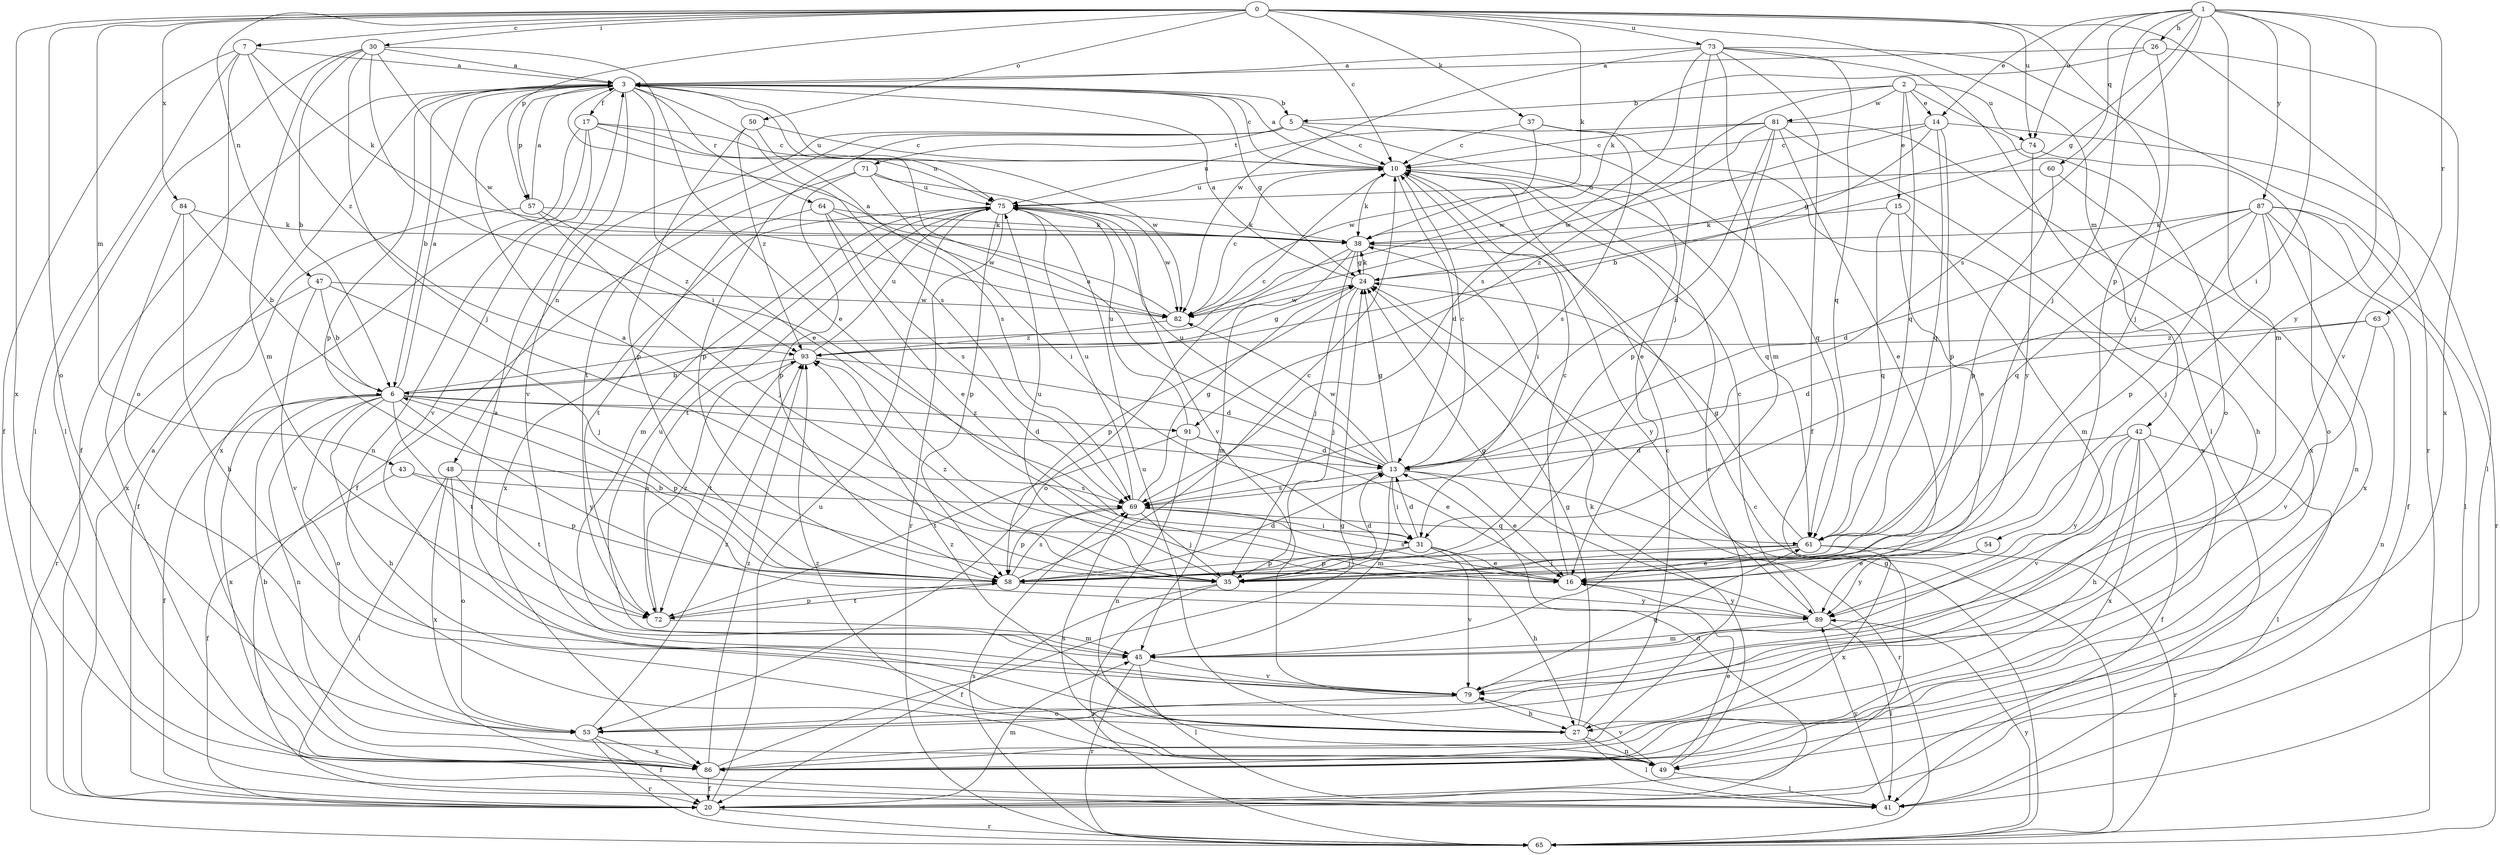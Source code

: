 strict digraph  {
0;
1;
2;
3;
5;
6;
7;
10;
13;
14;
15;
16;
17;
20;
24;
26;
27;
30;
31;
35;
37;
38;
41;
42;
43;
45;
47;
48;
49;
50;
53;
54;
57;
58;
60;
61;
63;
64;
65;
69;
71;
72;
73;
74;
75;
79;
81;
82;
84;
86;
87;
89;
91;
93;
0 -> 7  [label=c];
0 -> 10  [label=c];
0 -> 30  [label=i];
0 -> 37  [label=k];
0 -> 38  [label=k];
0 -> 42  [label=m];
0 -> 43  [label=m];
0 -> 47  [label=n];
0 -> 50  [label=o];
0 -> 53  [label=o];
0 -> 54  [label=p];
0 -> 57  [label=p];
0 -> 73  [label=u];
0 -> 74  [label=u];
0 -> 79  [label=v];
0 -> 84  [label=x];
0 -> 86  [label=x];
1 -> 14  [label=e];
1 -> 24  [label=g];
1 -> 26  [label=h];
1 -> 31  [label=i];
1 -> 35  [label=j];
1 -> 45  [label=m];
1 -> 60  [label=q];
1 -> 63  [label=r];
1 -> 69  [label=s];
1 -> 74  [label=u];
1 -> 87  [label=y];
1 -> 89  [label=y];
2 -> 5  [label=b];
2 -> 14  [label=e];
2 -> 15  [label=e];
2 -> 53  [label=o];
2 -> 61  [label=q];
2 -> 74  [label=u];
2 -> 81  [label=w];
2 -> 91  [label=z];
3 -> 5  [label=b];
3 -> 6  [label=b];
3 -> 10  [label=c];
3 -> 16  [label=e];
3 -> 17  [label=f];
3 -> 20  [label=f];
3 -> 24  [label=g];
3 -> 57  [label=p];
3 -> 58  [label=p];
3 -> 64  [label=r];
3 -> 69  [label=s];
3 -> 75  [label=u];
3 -> 79  [label=v];
5 -> 10  [label=c];
5 -> 16  [label=e];
5 -> 48  [label=n];
5 -> 58  [label=p];
5 -> 61  [label=q];
5 -> 71  [label=t];
5 -> 72  [label=t];
6 -> 3  [label=a];
6 -> 10  [label=c];
6 -> 13  [label=d];
6 -> 20  [label=f];
6 -> 27  [label=h];
6 -> 49  [label=n];
6 -> 53  [label=o];
6 -> 58  [label=p];
6 -> 72  [label=t];
6 -> 86  [label=x];
6 -> 89  [label=y];
6 -> 91  [label=z];
7 -> 3  [label=a];
7 -> 20  [label=f];
7 -> 38  [label=k];
7 -> 41  [label=l];
7 -> 53  [label=o];
7 -> 93  [label=z];
10 -> 3  [label=a];
10 -> 13  [label=d];
10 -> 31  [label=i];
10 -> 38  [label=k];
10 -> 61  [label=q];
10 -> 75  [label=u];
13 -> 3  [label=a];
13 -> 10  [label=c];
13 -> 16  [label=e];
13 -> 24  [label=g];
13 -> 31  [label=i];
13 -> 45  [label=m];
13 -> 65  [label=r];
13 -> 69  [label=s];
13 -> 75  [label=u];
13 -> 82  [label=w];
14 -> 6  [label=b];
14 -> 10  [label=c];
14 -> 41  [label=l];
14 -> 58  [label=p];
14 -> 61  [label=q];
14 -> 82  [label=w];
15 -> 16  [label=e];
15 -> 38  [label=k];
15 -> 45  [label=m];
15 -> 61  [label=q];
16 -> 10  [label=c];
16 -> 69  [label=s];
16 -> 89  [label=y];
17 -> 10  [label=c];
17 -> 49  [label=n];
17 -> 75  [label=u];
17 -> 79  [label=v];
17 -> 82  [label=w];
17 -> 86  [label=x];
20 -> 3  [label=a];
20 -> 13  [label=d];
20 -> 45  [label=m];
20 -> 65  [label=r];
20 -> 75  [label=u];
24 -> 3  [label=a];
24 -> 35  [label=j];
24 -> 38  [label=k];
24 -> 58  [label=p];
24 -> 82  [label=w];
26 -> 3  [label=a];
26 -> 35  [label=j];
26 -> 38  [label=k];
26 -> 86  [label=x];
27 -> 3  [label=a];
27 -> 10  [label=c];
27 -> 24  [label=g];
27 -> 41  [label=l];
27 -> 49  [label=n];
27 -> 75  [label=u];
27 -> 93  [label=z];
30 -> 3  [label=a];
30 -> 6  [label=b];
30 -> 16  [label=e];
30 -> 31  [label=i];
30 -> 35  [label=j];
30 -> 41  [label=l];
30 -> 45  [label=m];
30 -> 82  [label=w];
31 -> 13  [label=d];
31 -> 16  [label=e];
31 -> 27  [label=h];
31 -> 35  [label=j];
31 -> 58  [label=p];
31 -> 79  [label=v];
35 -> 3  [label=a];
35 -> 13  [label=d];
35 -> 20  [label=f];
35 -> 65  [label=r];
35 -> 75  [label=u];
35 -> 93  [label=z];
37 -> 10  [label=c];
37 -> 69  [label=s];
37 -> 82  [label=w];
37 -> 86  [label=x];
38 -> 24  [label=g];
38 -> 35  [label=j];
38 -> 45  [label=m];
38 -> 53  [label=o];
38 -> 89  [label=y];
41 -> 89  [label=y];
42 -> 13  [label=d];
42 -> 20  [label=f];
42 -> 27  [label=h];
42 -> 41  [label=l];
42 -> 79  [label=v];
42 -> 86  [label=x];
42 -> 89  [label=y];
43 -> 20  [label=f];
43 -> 58  [label=p];
43 -> 69  [label=s];
45 -> 41  [label=l];
45 -> 65  [label=r];
45 -> 75  [label=u];
45 -> 79  [label=v];
47 -> 6  [label=b];
47 -> 35  [label=j];
47 -> 65  [label=r];
47 -> 79  [label=v];
47 -> 82  [label=w];
48 -> 41  [label=l];
48 -> 53  [label=o];
48 -> 69  [label=s];
48 -> 72  [label=t];
48 -> 86  [label=x];
49 -> 16  [label=e];
49 -> 38  [label=k];
49 -> 41  [label=l];
49 -> 69  [label=s];
49 -> 79  [label=v];
49 -> 93  [label=z];
50 -> 10  [label=c];
50 -> 58  [label=p];
50 -> 69  [label=s];
50 -> 93  [label=z];
53 -> 20  [label=f];
53 -> 65  [label=r];
53 -> 86  [label=x];
53 -> 93  [label=z];
54 -> 16  [label=e];
54 -> 89  [label=y];
57 -> 3  [label=a];
57 -> 20  [label=f];
57 -> 35  [label=j];
57 -> 38  [label=k];
57 -> 93  [label=z];
58 -> 6  [label=b];
58 -> 10  [label=c];
58 -> 13  [label=d];
58 -> 69  [label=s];
58 -> 72  [label=t];
58 -> 89  [label=y];
60 -> 49  [label=n];
60 -> 58  [label=p];
60 -> 75  [label=u];
61 -> 16  [label=e];
61 -> 24  [label=g];
61 -> 35  [label=j];
61 -> 58  [label=p];
61 -> 65  [label=r];
61 -> 86  [label=x];
63 -> 13  [label=d];
63 -> 49  [label=n];
63 -> 79  [label=v];
63 -> 93  [label=z];
64 -> 16  [label=e];
64 -> 38  [label=k];
64 -> 69  [label=s];
64 -> 72  [label=t];
64 -> 82  [label=w];
65 -> 10  [label=c];
65 -> 24  [label=g];
65 -> 69  [label=s];
65 -> 89  [label=y];
69 -> 24  [label=g];
69 -> 31  [label=i];
69 -> 35  [label=j];
69 -> 58  [label=p];
69 -> 61  [label=q];
69 -> 75  [label=u];
71 -> 20  [label=f];
71 -> 31  [label=i];
71 -> 58  [label=p];
71 -> 75  [label=u];
71 -> 79  [label=v];
72 -> 45  [label=m];
72 -> 58  [label=p];
72 -> 93  [label=z];
73 -> 3  [label=a];
73 -> 20  [label=f];
73 -> 35  [label=j];
73 -> 41  [label=l];
73 -> 45  [label=m];
73 -> 61  [label=q];
73 -> 65  [label=r];
73 -> 69  [label=s];
73 -> 82  [label=w];
74 -> 24  [label=g];
74 -> 53  [label=o];
74 -> 89  [label=y];
75 -> 38  [label=k];
75 -> 45  [label=m];
75 -> 58  [label=p];
75 -> 65  [label=r];
75 -> 72  [label=t];
75 -> 82  [label=w];
75 -> 86  [label=x];
79 -> 27  [label=h];
79 -> 53  [label=o];
79 -> 61  [label=q];
81 -> 10  [label=c];
81 -> 13  [label=d];
81 -> 16  [label=e];
81 -> 27  [label=h];
81 -> 58  [label=p];
81 -> 75  [label=u];
81 -> 82  [label=w];
81 -> 86  [label=x];
82 -> 3  [label=a];
82 -> 10  [label=c];
82 -> 93  [label=z];
84 -> 6  [label=b];
84 -> 27  [label=h];
84 -> 38  [label=k];
84 -> 86  [label=x];
86 -> 6  [label=b];
86 -> 10  [label=c];
86 -> 20  [label=f];
86 -> 24  [label=g];
86 -> 93  [label=z];
87 -> 13  [label=d];
87 -> 20  [label=f];
87 -> 35  [label=j];
87 -> 38  [label=k];
87 -> 41  [label=l];
87 -> 58  [label=p];
87 -> 61  [label=q];
87 -> 65  [label=r];
87 -> 86  [label=x];
89 -> 10  [label=c];
89 -> 24  [label=g];
89 -> 41  [label=l];
89 -> 45  [label=m];
91 -> 13  [label=d];
91 -> 16  [label=e];
91 -> 49  [label=n];
91 -> 72  [label=t];
91 -> 75  [label=u];
93 -> 6  [label=b];
93 -> 13  [label=d];
93 -> 24  [label=g];
93 -> 72  [label=t];
93 -> 75  [label=u];
}
